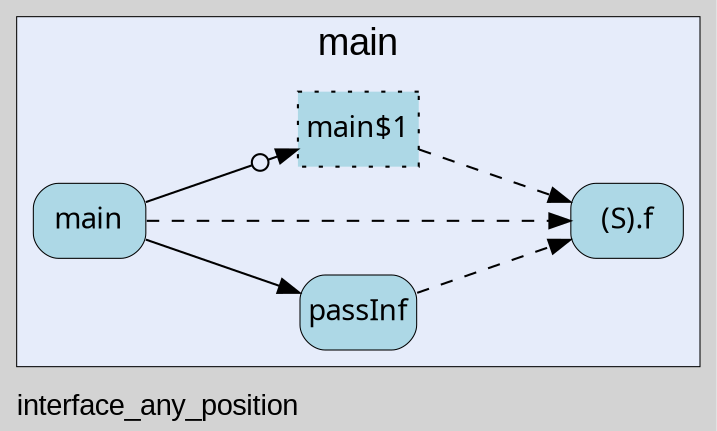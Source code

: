 digraph gocallvis {
    label="interface_any_position";
    labeljust="l";
    fontname="Arial";
    fontsize="14";
    rankdir="LR";
    bgcolor="lightgray";
    style="solid";
    penwidth="0.5";
    pad="0.0";
    nodesep="0.35";

    node [shape="box" style="filled,rounded" fillcolor="honeydew" fontname="Verdana" penwidth="1.0" margin="0.05,0.0"];
    edge [minlen="2"]

    subgraph "cluster_focus" {
        bgcolor="#e6ecfa";
label="main";
labelloc="t";
labeljust="c";
fontsize="18";
        
        "interface_any_position.passInf" [ fillcolor="lightblue" label="passInf" penwidth="0.5" tooltip="interface_any_position.passInf | defined in main.go:13\nat main.go:14: calling [(interface_any_position.S).f]" ]
        "(interface_any_position.S).f" [ fillcolor="lightblue" label="(S).f" penwidth="0.5" tooltip="(interface_any_position.S).f | defined in main.go:9" ]
        "interface_any_position.main$1" [ fillcolor="lightblue" label="main$1" style="dotted,filled" tooltip="interface_any_position.main$1 | defined in main.go:22\nat main.go:23: calling [(interface_any_position.S).f]" ]
        "interface_any_position.main" [ fillcolor="lightblue" label="main" penwidth="0.5" tooltip="interface_any_position.main | defined in main.go:18\nat main.go:20: calling [interface_any_position.passInf]\nat main.go:22: calling [interface_any_position.main$1]\nat main.go:20: calling [(interface_any_position.S).f]" ]
        
    }

    "interface_any_position.passInf" -> "(interface_any_position.S).f" [ style="dashed" tooltip="at main.go:14: calling [(interface_any_position.S).f]" ]
    "interface_any_position.main$1" -> "(interface_any_position.S).f" [ style="dashed" tooltip="at main.go:23: calling [(interface_any_position.S).f]" ]
    "interface_any_position.main" -> "interface_any_position.passInf" [ tooltip="at main.go:20: calling [interface_any_position.passInf]" ]
    "interface_any_position.main" -> "interface_any_position.main$1" [ arrowhead="normalnoneodot" tooltip="at main.go:22: calling [interface_any_position.main$1]" ]
    "interface_any_position.main" -> "(interface_any_position.S).f" [ style="dashed" tooltip="at main.go:20: calling [(interface_any_position.S).f]" ]
}
